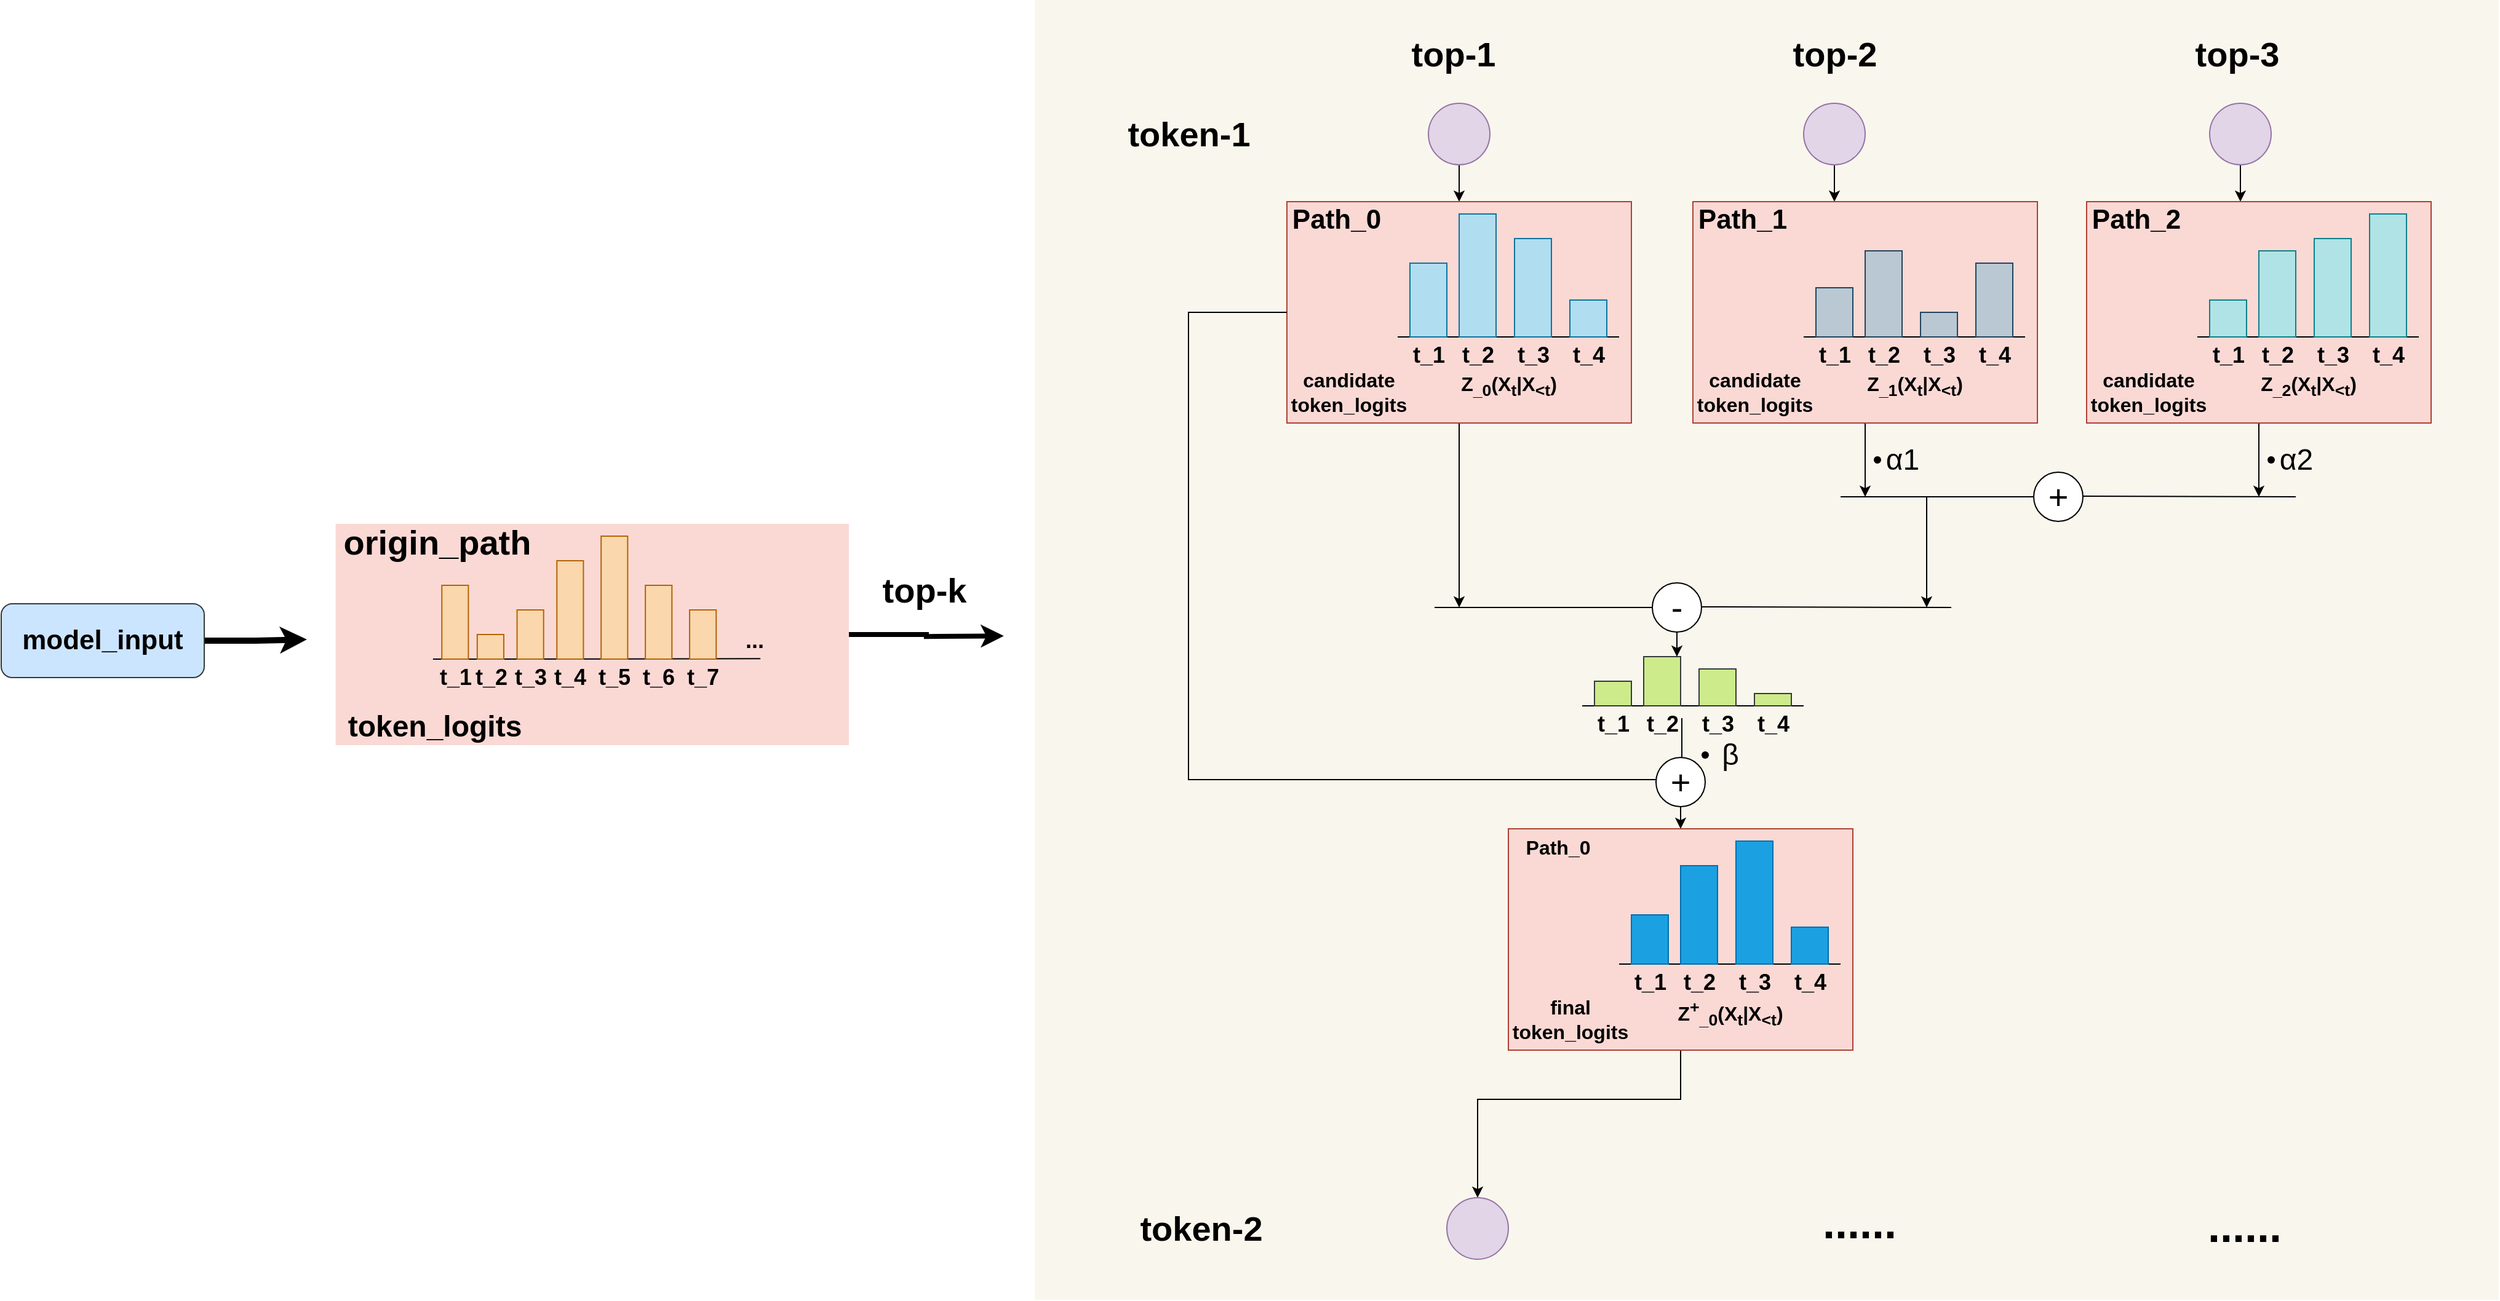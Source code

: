 <mxfile version="28.2.5">
  <diagram name="第 1 页" id="mX5azJ5RVqOryZT0z9P2">
    <mxGraphModel dx="3880" dy="1183" grid="0" gridSize="10" guides="1" tooltips="1" connect="1" arrows="1" fold="1" page="0" pageScale="1" pageWidth="827" pageHeight="1169" math="0" shadow="0">
      <root>
        <mxCell id="0" />
        <mxCell id="1" parent="0" />
        <mxCell id="chwz9O-2DyEXbueZdgeh-3" value="" style="rounded=0;whiteSpace=wrap;html=1;fillColor=#f9f7ed;strokeColor=none;" vertex="1" parent="1">
          <mxGeometry x="15" y="396" width="1190" height="1057" as="geometry" />
        </mxCell>
        <mxCell id="NKk_q9qwWGEqTN7oKwz2-157" value="" style="endArrow=classic;html=1;rounded=0;entryX=0.5;entryY=0;entryDx=0;entryDy=0;" parent="1" target="NKk_q9qwWGEqTN7oKwz2-158" edge="1">
          <mxGeometry width="50" height="50" relative="1" as="geometry">
            <mxPoint x="540" y="1240" as="sourcePoint" />
            <mxPoint x="380" y="1360" as="targetPoint" />
            <Array as="points">
              <mxPoint x="540" y="1290" />
              <mxPoint x="375" y="1290" />
              <mxPoint x="375" y="1330" />
            </Array>
          </mxGeometry>
        </mxCell>
        <mxCell id="NKk_q9qwWGEqTN7oKwz2-34" value="" style="edgeStyle=orthogonalEdgeStyle;rounded=0;orthogonalLoop=1;jettySize=auto;html=1;" parent="1" source="NKk_q9qwWGEqTN7oKwz2-2" target="NKk_q9qwWGEqTN7oKwz2-31" edge="1">
          <mxGeometry relative="1" as="geometry" />
        </mxCell>
        <mxCell id="NKk_q9qwWGEqTN7oKwz2-2" value="" style="ellipse;whiteSpace=wrap;html=1;fillColor=#e1d5e7;strokeColor=#9673a6;" parent="1" vertex="1">
          <mxGeometry x="335" y="480" width="50" height="50" as="geometry" />
        </mxCell>
        <mxCell id="NKk_q9qwWGEqTN7oKwz2-35" value="" style="edgeStyle=orthogonalEdgeStyle;rounded=0;orthogonalLoop=1;jettySize=auto;html=1;" parent="1" source="NKk_q9qwWGEqTN7oKwz2-16" edge="1">
          <mxGeometry relative="1" as="geometry">
            <mxPoint x="665" y="560" as="targetPoint" />
          </mxGeometry>
        </mxCell>
        <mxCell id="NKk_q9qwWGEqTN7oKwz2-16" value="" style="ellipse;whiteSpace=wrap;html=1;fillColor=#e1d5e7;strokeColor=#9673a6;" parent="1" vertex="1">
          <mxGeometry x="640" y="480" width="50" height="50" as="geometry" />
        </mxCell>
        <mxCell id="NKk_q9qwWGEqTN7oKwz2-36" value="" style="edgeStyle=orthogonalEdgeStyle;rounded=0;orthogonalLoop=1;jettySize=auto;html=1;" parent="1" source="NKk_q9qwWGEqTN7oKwz2-17" edge="1">
          <mxGeometry relative="1" as="geometry">
            <mxPoint x="995" y="560" as="targetPoint" />
          </mxGeometry>
        </mxCell>
        <mxCell id="NKk_q9qwWGEqTN7oKwz2-17" value="" style="ellipse;whiteSpace=wrap;html=1;fillColor=#e1d5e7;strokeColor=#9673a6;" parent="1" vertex="1">
          <mxGeometry x="970" y="480" width="50" height="50" as="geometry" />
        </mxCell>
        <mxCell id="NKk_q9qwWGEqTN7oKwz2-19" value="&lt;font&gt;top-k&lt;/font&gt;" style="text;html=1;align=center;verticalAlign=middle;resizable=0;points=[];autosize=1;strokeColor=none;fillColor=none;fontStyle=1;fontSize=28;" parent="1" vertex="1">
          <mxGeometry x="-120" y="851" width="90" height="50" as="geometry" />
        </mxCell>
        <mxCell id="NKk_q9qwWGEqTN7oKwz2-23" value="&lt;font&gt;top-1&lt;/font&gt;" style="text;html=1;align=center;verticalAlign=middle;resizable=0;points=[];autosize=1;strokeColor=none;fillColor=none;fontStyle=1;fontSize=28;" parent="1" vertex="1">
          <mxGeometry x="310" y="415" width="90" height="50" as="geometry" />
        </mxCell>
        <mxCell id="NKk_q9qwWGEqTN7oKwz2-24" value="&lt;font&gt;top-2&lt;/font&gt;" style="text;html=1;align=center;verticalAlign=middle;resizable=0;points=[];autosize=1;strokeColor=none;fillColor=none;fontStyle=1;fontSize=28;" parent="1" vertex="1">
          <mxGeometry x="620" y="415" width="90" height="50" as="geometry" />
        </mxCell>
        <mxCell id="NKk_q9qwWGEqTN7oKwz2-26" value="&lt;font&gt;top-3&lt;/font&gt;" style="text;html=1;align=center;verticalAlign=middle;resizable=0;points=[];autosize=1;strokeColor=none;fillColor=none;fontStyle=1;fontSize=28;" parent="1" vertex="1">
          <mxGeometry x="947" y="415" width="90" height="50" as="geometry" />
        </mxCell>
        <mxCell id="NKk_q9qwWGEqTN7oKwz2-29" value="&lt;font&gt;token-1&lt;/font&gt;" style="text;html=1;align=center;verticalAlign=middle;resizable=0;points=[];autosize=1;strokeColor=none;fillColor=none;fontStyle=1;fontSize=28;" parent="1" vertex="1">
          <mxGeometry x="80" y="480" width="120" height="50" as="geometry" />
        </mxCell>
        <mxCell id="NKk_q9qwWGEqTN7oKwz2-52" value="" style="group" parent="1" vertex="1" connectable="0">
          <mxGeometry x="210" y="560" width="290" height="180" as="geometry" />
        </mxCell>
        <mxCell id="NKk_q9qwWGEqTN7oKwz2-90" style="edgeStyle=orthogonalEdgeStyle;rounded=0;orthogonalLoop=1;jettySize=auto;html=1;exitX=0.5;exitY=1;exitDx=0;exitDy=0;" parent="NKk_q9qwWGEqTN7oKwz2-52" source="NKk_q9qwWGEqTN7oKwz2-31" edge="1">
          <mxGeometry relative="1" as="geometry">
            <mxPoint x="150" y="330" as="targetPoint" />
          </mxGeometry>
        </mxCell>
        <mxCell id="NKk_q9qwWGEqTN7oKwz2-31" value="" style="rounded=0;whiteSpace=wrap;html=1;fillColor=#fad9d5;strokeColor=#ae4132;" parent="NKk_q9qwWGEqTN7oKwz2-52" vertex="1">
          <mxGeometry x="10" width="280" height="180" as="geometry" />
        </mxCell>
        <mxCell id="NKk_q9qwWGEqTN7oKwz2-47" value="&lt;font style=&quot;font-size: 16px;&quot;&gt;&lt;b style=&quot;&quot;&gt;candidate&lt;/b&gt;&lt;/font&gt;&lt;div&gt;&lt;font style=&quot;font-size: 16px;&quot;&gt;&lt;b style=&quot;&quot;&gt;token_logits&lt;/b&gt;&lt;/font&gt;&lt;/div&gt;" style="text;html=1;align=center;verticalAlign=middle;resizable=0;points=[];autosize=1;strokeColor=none;fillColor=none;" parent="NKk_q9qwWGEqTN7oKwz2-52" vertex="1">
          <mxGeometry y="130" width="120" height="50" as="geometry" />
        </mxCell>
        <mxCell id="NKk_q9qwWGEqTN7oKwz2-48" value="&lt;font style=&quot;font-size: 16px;&quot;&gt;&lt;b&gt;Z&lt;sub style=&quot;&quot;&gt;_0&lt;/sub&gt;(X&lt;sub style=&quot;&quot;&gt;t&lt;/sub&gt;|X&lt;sub style=&quot;&quot;&gt;&amp;lt;t&lt;/sub&gt;)&lt;/b&gt;&lt;/font&gt;" style="text;html=1;align=center;verticalAlign=middle;resizable=0;points=[];autosize=1;strokeColor=none;fillColor=none;" parent="NKk_q9qwWGEqTN7oKwz2-52" vertex="1">
          <mxGeometry x="140" y="130" width="100" height="40" as="geometry" />
        </mxCell>
        <mxCell id="NKk_q9qwWGEqTN7oKwz2-51" value="" style="group" parent="NKk_q9qwWGEqTN7oKwz2-52" vertex="1" connectable="0">
          <mxGeometry x="100" y="10" width="180" height="135" as="geometry" />
        </mxCell>
        <mxCell id="NKk_q9qwWGEqTN7oKwz2-37" value="" style="endArrow=none;html=1;rounded=0;movable=1;resizable=1;rotatable=1;deletable=1;editable=1;locked=0;connectable=1;fontSize=18;fontStyle=1" parent="NKk_q9qwWGEqTN7oKwz2-51" edge="1">
          <mxGeometry width="50" height="50" relative="1" as="geometry">
            <mxPoint y="100.03" as="sourcePoint" />
            <mxPoint x="180" y="100" as="targetPoint" />
          </mxGeometry>
        </mxCell>
        <mxCell id="NKk_q9qwWGEqTN7oKwz2-39" value="" style="rounded=0;whiteSpace=wrap;html=1;fillColor=#b1ddf0;strokeColor=#10739e;movable=1;resizable=1;rotatable=1;deletable=1;editable=1;locked=0;connectable=1;" parent="NKk_q9qwWGEqTN7oKwz2-51" vertex="1">
          <mxGeometry x="10" y="40" width="30" height="60" as="geometry" />
        </mxCell>
        <mxCell id="NKk_q9qwWGEqTN7oKwz2-40" value="" style="rounded=0;whiteSpace=wrap;html=1;fillColor=#b1ddf0;strokeColor=#10739e;movable=1;resizable=1;rotatable=1;deletable=1;editable=1;locked=0;connectable=1;" parent="NKk_q9qwWGEqTN7oKwz2-51" vertex="1">
          <mxGeometry x="50" width="30" height="100" as="geometry" />
        </mxCell>
        <mxCell id="NKk_q9qwWGEqTN7oKwz2-41" value="" style="rounded=0;whiteSpace=wrap;html=1;fillColor=#b1ddf0;strokeColor=#10739e;movable=1;resizable=1;rotatable=1;deletable=1;editable=1;locked=0;connectable=1;" parent="NKk_q9qwWGEqTN7oKwz2-51" vertex="1">
          <mxGeometry x="95" y="20" width="30" height="80" as="geometry" />
        </mxCell>
        <mxCell id="NKk_q9qwWGEqTN7oKwz2-42" value="" style="rounded=0;whiteSpace=wrap;html=1;fillColor=#b1ddf0;strokeColor=#10739e;movable=1;resizable=1;rotatable=1;deletable=1;editable=1;locked=0;connectable=1;fontSize=18;fontStyle=1" parent="NKk_q9qwWGEqTN7oKwz2-51" vertex="1">
          <mxGeometry x="140" y="70" width="30" height="30" as="geometry" />
        </mxCell>
        <mxCell id="NKk_q9qwWGEqTN7oKwz2-43" value="t_1" style="text;html=1;align=center;verticalAlign=middle;resizable=1;points=[];autosize=1;strokeColor=none;fillColor=none;movable=1;rotatable=1;deletable=1;editable=1;locked=0;connectable=1;fontSize=18;fontStyle=1" parent="NKk_q9qwWGEqTN7oKwz2-51" vertex="1">
          <mxGeometry y="95" width="50" height="40" as="geometry" />
        </mxCell>
        <mxCell id="NKk_q9qwWGEqTN7oKwz2-44" value="t_2" style="text;html=1;align=center;verticalAlign=middle;resizable=1;points=[];autosize=1;strokeColor=none;fillColor=none;movable=1;rotatable=1;deletable=1;editable=1;locked=0;connectable=1;fontSize=18;fontStyle=1" parent="NKk_q9qwWGEqTN7oKwz2-51" vertex="1">
          <mxGeometry x="40" y="95" width="50" height="40" as="geometry" />
        </mxCell>
        <mxCell id="NKk_q9qwWGEqTN7oKwz2-45" value="t_3" style="text;html=1;align=center;verticalAlign=middle;resizable=1;points=[];autosize=1;strokeColor=none;fillColor=none;movable=1;rotatable=1;deletable=1;editable=1;locked=0;connectable=1;fontSize=18;fontStyle=1" parent="NKk_q9qwWGEqTN7oKwz2-51" vertex="1">
          <mxGeometry x="85" y="95" width="50" height="40" as="geometry" />
        </mxCell>
        <mxCell id="NKk_q9qwWGEqTN7oKwz2-46" value="t_4" style="text;html=1;align=center;verticalAlign=middle;resizable=1;points=[];autosize=1;strokeColor=none;fillColor=none;movable=1;rotatable=1;deletable=1;editable=1;locked=0;connectable=1;fontSize=18;fontStyle=1" parent="NKk_q9qwWGEqTN7oKwz2-51" vertex="1">
          <mxGeometry x="130" y="95" width="50" height="40" as="geometry" />
        </mxCell>
        <mxCell id="NKk_q9qwWGEqTN7oKwz2-81" value="&lt;b&gt;&lt;font&gt;Path_0&lt;/font&gt;&lt;/b&gt;" style="text;html=1;align=center;verticalAlign=middle;resizable=0;points=[];autosize=1;strokeColor=none;fillColor=none;fontSize=22;" parent="NKk_q9qwWGEqTN7oKwz2-52" vertex="1">
          <mxGeometry y="-5" width="100" height="40" as="geometry" />
        </mxCell>
        <mxCell id="NKk_q9qwWGEqTN7oKwz2-53" value="" style="group" parent="1" vertex="1" connectable="0">
          <mxGeometry x="540" y="560" width="290" height="180" as="geometry" />
        </mxCell>
        <mxCell id="NKk_q9qwWGEqTN7oKwz2-88" style="edgeStyle=orthogonalEdgeStyle;rounded=0;orthogonalLoop=1;jettySize=auto;html=1;exitX=0.5;exitY=1;exitDx=0;exitDy=0;" parent="NKk_q9qwWGEqTN7oKwz2-53" source="NKk_q9qwWGEqTN7oKwz2-54" edge="1">
          <mxGeometry relative="1" as="geometry">
            <mxPoint x="150" y="240" as="targetPoint" />
          </mxGeometry>
        </mxCell>
        <mxCell id="NKk_q9qwWGEqTN7oKwz2-54" value="" style="rounded=0;whiteSpace=wrap;html=1;fillColor=#fad9d5;strokeColor=#ae4132;" parent="NKk_q9qwWGEqTN7oKwz2-53" vertex="1">
          <mxGeometry x="10" width="280" height="180" as="geometry" />
        </mxCell>
        <mxCell id="NKk_q9qwWGEqTN7oKwz2-55" value="&lt;font style=&quot;font-size: 16px;&quot;&gt;&lt;b style=&quot;&quot;&gt;candidate&lt;/b&gt;&lt;/font&gt;&lt;div&gt;&lt;font style=&quot;font-size: 16px;&quot;&gt;&lt;b style=&quot;&quot;&gt;token_logits&lt;/b&gt;&lt;/font&gt;&lt;/div&gt;" style="text;html=1;align=center;verticalAlign=middle;resizable=0;points=[];autosize=1;strokeColor=none;fillColor=none;" parent="NKk_q9qwWGEqTN7oKwz2-53" vertex="1">
          <mxGeometry y="130" width="120" height="50" as="geometry" />
        </mxCell>
        <mxCell id="NKk_q9qwWGEqTN7oKwz2-56" value="&lt;font style=&quot;font-size: 16px;&quot;&gt;&lt;b&gt;Z&lt;sub style=&quot;&quot;&gt;_1&lt;/sub&gt;(X&lt;sub style=&quot;&quot;&gt;t&lt;/sub&gt;|X&lt;sub style=&quot;&quot;&gt;&amp;lt;t&lt;/sub&gt;)&lt;/b&gt;&lt;/font&gt;" style="text;html=1;align=center;verticalAlign=middle;resizable=0;points=[];autosize=1;strokeColor=none;fillColor=none;" parent="NKk_q9qwWGEqTN7oKwz2-53" vertex="1">
          <mxGeometry x="140" y="130" width="100" height="40" as="geometry" />
        </mxCell>
        <mxCell id="NKk_q9qwWGEqTN7oKwz2-57" value="" style="group" parent="NKk_q9qwWGEqTN7oKwz2-53" vertex="1" connectable="0">
          <mxGeometry x="100" y="10" width="180" height="135" as="geometry" />
        </mxCell>
        <mxCell id="NKk_q9qwWGEqTN7oKwz2-58" value="" style="endArrow=none;html=1;rounded=0;movable=1;resizable=1;rotatable=1;deletable=1;editable=1;locked=0;connectable=1;fontSize=18;fontStyle=1" parent="NKk_q9qwWGEqTN7oKwz2-57" edge="1">
          <mxGeometry width="50" height="50" relative="1" as="geometry">
            <mxPoint y="100.03" as="sourcePoint" />
            <mxPoint x="180" y="100" as="targetPoint" />
          </mxGeometry>
        </mxCell>
        <mxCell id="NKk_q9qwWGEqTN7oKwz2-59" value="" style="rounded=0;whiteSpace=wrap;html=1;fillColor=#bac8d3;strokeColor=#23445d;movable=1;resizable=1;rotatable=1;deletable=1;editable=1;locked=0;connectable=1;fontSize=18;fontStyle=1" parent="NKk_q9qwWGEqTN7oKwz2-57" vertex="1">
          <mxGeometry x="10" y="60" width="30" height="40" as="geometry" />
        </mxCell>
        <mxCell id="NKk_q9qwWGEqTN7oKwz2-60" value="" style="rounded=0;whiteSpace=wrap;html=1;fillColor=#bac8d3;strokeColor=#23445d;movable=1;resizable=1;rotatable=1;deletable=1;editable=1;locked=0;connectable=1;" parent="NKk_q9qwWGEqTN7oKwz2-57" vertex="1">
          <mxGeometry x="50" y="30" width="30" height="70" as="geometry" />
        </mxCell>
        <mxCell id="NKk_q9qwWGEqTN7oKwz2-61" value="" style="rounded=0;whiteSpace=wrap;html=1;fillColor=#bac8d3;strokeColor=#23445d;movable=1;resizable=1;rotatable=1;deletable=1;editable=1;locked=0;connectable=1;fontSize=18;fontStyle=1" parent="NKk_q9qwWGEqTN7oKwz2-57" vertex="1">
          <mxGeometry x="95" y="80" width="30" height="20" as="geometry" />
        </mxCell>
        <mxCell id="NKk_q9qwWGEqTN7oKwz2-62" value="" style="rounded=0;whiteSpace=wrap;html=1;fillColor=#bac8d3;strokeColor=#23445d;movable=1;resizable=1;rotatable=1;deletable=1;editable=1;locked=0;connectable=1;" parent="NKk_q9qwWGEqTN7oKwz2-57" vertex="1">
          <mxGeometry x="140" y="40" width="30" height="60" as="geometry" />
        </mxCell>
        <mxCell id="NKk_q9qwWGEqTN7oKwz2-63" value="t_1" style="text;html=1;align=center;verticalAlign=middle;resizable=1;points=[];autosize=1;strokeColor=none;fillColor=none;movable=1;rotatable=1;deletable=1;editable=1;locked=0;connectable=1;fontSize=18;fontStyle=1" parent="NKk_q9qwWGEqTN7oKwz2-57" vertex="1">
          <mxGeometry y="95" width="50" height="40" as="geometry" />
        </mxCell>
        <mxCell id="NKk_q9qwWGEqTN7oKwz2-64" value="t_2" style="text;html=1;align=center;verticalAlign=middle;resizable=1;points=[];autosize=1;strokeColor=none;fillColor=none;movable=1;rotatable=1;deletable=1;editable=1;locked=0;connectable=1;fontSize=18;fontStyle=1" parent="NKk_q9qwWGEqTN7oKwz2-57" vertex="1">
          <mxGeometry x="40" y="95" width="50" height="40" as="geometry" />
        </mxCell>
        <mxCell id="NKk_q9qwWGEqTN7oKwz2-65" value="t_3" style="text;html=1;align=center;verticalAlign=middle;resizable=1;points=[];autosize=1;strokeColor=none;fillColor=none;movable=1;rotatable=1;deletable=1;editable=1;locked=0;connectable=1;fontSize=18;fontStyle=1" parent="NKk_q9qwWGEqTN7oKwz2-57" vertex="1">
          <mxGeometry x="85" y="95" width="50" height="40" as="geometry" />
        </mxCell>
        <mxCell id="NKk_q9qwWGEqTN7oKwz2-66" value="t_4" style="text;html=1;align=center;verticalAlign=middle;resizable=1;points=[];autosize=1;strokeColor=none;fillColor=none;movable=1;rotatable=1;deletable=1;editable=1;locked=0;connectable=1;fontSize=18;fontStyle=1" parent="NKk_q9qwWGEqTN7oKwz2-57" vertex="1">
          <mxGeometry x="130" y="95" width="50" height="40" as="geometry" />
        </mxCell>
        <mxCell id="NKk_q9qwWGEqTN7oKwz2-82" value="&lt;span&gt;&lt;b&gt;Path_1&lt;/b&gt;&lt;/span&gt;" style="text;html=1;align=center;verticalAlign=middle;resizable=0;points=[];autosize=1;strokeColor=none;fillColor=none;fontSize=22;" parent="NKk_q9qwWGEqTN7oKwz2-53" vertex="1">
          <mxGeometry y="-5" width="100" height="40" as="geometry" />
        </mxCell>
        <mxCell id="NKk_q9qwWGEqTN7oKwz2-67" value="" style="group" parent="1" vertex="1" connectable="0">
          <mxGeometry x="860" y="560" width="290" height="180" as="geometry" />
        </mxCell>
        <mxCell id="NKk_q9qwWGEqTN7oKwz2-89" style="edgeStyle=orthogonalEdgeStyle;rounded=0;orthogonalLoop=1;jettySize=auto;html=1;exitX=0.5;exitY=1;exitDx=0;exitDy=0;" parent="NKk_q9qwWGEqTN7oKwz2-67" source="NKk_q9qwWGEqTN7oKwz2-68" edge="1">
          <mxGeometry relative="1" as="geometry">
            <mxPoint x="150" y="240" as="targetPoint" />
          </mxGeometry>
        </mxCell>
        <mxCell id="NKk_q9qwWGEqTN7oKwz2-68" value="" style="rounded=0;whiteSpace=wrap;html=1;fillColor=#fad9d5;strokeColor=#ae4132;" parent="NKk_q9qwWGEqTN7oKwz2-67" vertex="1">
          <mxGeometry x="10" width="280" height="180" as="geometry" />
        </mxCell>
        <mxCell id="NKk_q9qwWGEqTN7oKwz2-69" value="&lt;font style=&quot;font-size: 16px;&quot;&gt;&lt;b style=&quot;&quot;&gt;candidate&lt;/b&gt;&lt;/font&gt;&lt;div&gt;&lt;font style=&quot;font-size: 16px;&quot;&gt;&lt;b style=&quot;&quot;&gt;token_logits&lt;/b&gt;&lt;/font&gt;&lt;/div&gt;" style="text;html=1;align=center;verticalAlign=middle;resizable=0;points=[];autosize=1;strokeColor=none;fillColor=none;" parent="NKk_q9qwWGEqTN7oKwz2-67" vertex="1">
          <mxGeometry y="130" width="120" height="50" as="geometry" />
        </mxCell>
        <mxCell id="NKk_q9qwWGEqTN7oKwz2-70" value="&lt;font style=&quot;font-size: 16px;&quot;&gt;&lt;b&gt;Z&lt;sub style=&quot;&quot;&gt;_2&lt;/sub&gt;(X&lt;sub style=&quot;&quot;&gt;t&lt;/sub&gt;|X&lt;sub style=&quot;&quot;&gt;&amp;lt;t&lt;/sub&gt;)&lt;/b&gt;&lt;/font&gt;" style="text;html=1;align=center;verticalAlign=middle;resizable=0;points=[];autosize=1;strokeColor=none;fillColor=none;" parent="NKk_q9qwWGEqTN7oKwz2-67" vertex="1">
          <mxGeometry x="140" y="130" width="100" height="40" as="geometry" />
        </mxCell>
        <mxCell id="NKk_q9qwWGEqTN7oKwz2-71" value="" style="group" parent="NKk_q9qwWGEqTN7oKwz2-67" vertex="1" connectable="0">
          <mxGeometry x="100" y="10" width="180" height="135" as="geometry" />
        </mxCell>
        <mxCell id="NKk_q9qwWGEqTN7oKwz2-72" value="" style="endArrow=none;html=1;rounded=0;movable=1;resizable=1;rotatable=1;deletable=1;editable=1;locked=0;connectable=1;fontSize=18;fontStyle=1" parent="NKk_q9qwWGEqTN7oKwz2-71" edge="1">
          <mxGeometry width="50" height="50" relative="1" as="geometry">
            <mxPoint y="100.03" as="sourcePoint" />
            <mxPoint x="180" y="100" as="targetPoint" />
          </mxGeometry>
        </mxCell>
        <mxCell id="NKk_q9qwWGEqTN7oKwz2-73" value="" style="rounded=0;whiteSpace=wrap;html=1;fillColor=#b0e3e6;strokeColor=#0e8088;movable=1;resizable=1;rotatable=1;deletable=1;editable=1;locked=0;connectable=1;fontSize=18;fontStyle=1" parent="NKk_q9qwWGEqTN7oKwz2-71" vertex="1">
          <mxGeometry x="10" y="70" width="30" height="30" as="geometry" />
        </mxCell>
        <mxCell id="NKk_q9qwWGEqTN7oKwz2-74" value="" style="rounded=0;whiteSpace=wrap;html=1;fillColor=#b0e3e6;strokeColor=#0e8088;movable=1;resizable=1;rotatable=1;deletable=1;editable=1;locked=0;connectable=1;" parent="NKk_q9qwWGEqTN7oKwz2-71" vertex="1">
          <mxGeometry x="50" y="30" width="30" height="70" as="geometry" />
        </mxCell>
        <mxCell id="NKk_q9qwWGEqTN7oKwz2-75" value="" style="rounded=0;whiteSpace=wrap;html=1;fillColor=#b0e3e6;strokeColor=#0e8088;movable=1;resizable=1;rotatable=1;deletable=1;editable=1;locked=0;connectable=1;" parent="NKk_q9qwWGEqTN7oKwz2-71" vertex="1">
          <mxGeometry x="95" y="20" width="30" height="80" as="geometry" />
        </mxCell>
        <mxCell id="NKk_q9qwWGEqTN7oKwz2-76" value="" style="rounded=0;whiteSpace=wrap;html=1;fillColor=#b0e3e6;strokeColor=#0e8088;movable=1;resizable=1;rotatable=1;deletable=1;editable=1;locked=0;connectable=1;" parent="NKk_q9qwWGEqTN7oKwz2-71" vertex="1">
          <mxGeometry x="140" width="30" height="100" as="geometry" />
        </mxCell>
        <mxCell id="NKk_q9qwWGEqTN7oKwz2-77" value="t_1" style="text;html=1;align=center;verticalAlign=middle;resizable=1;points=[];autosize=1;strokeColor=none;fillColor=none;movable=1;rotatable=1;deletable=1;editable=1;locked=0;connectable=1;fontSize=18;fontStyle=1" parent="NKk_q9qwWGEqTN7oKwz2-71" vertex="1">
          <mxGeometry y="95" width="50" height="40" as="geometry" />
        </mxCell>
        <mxCell id="NKk_q9qwWGEqTN7oKwz2-78" value="t_2" style="text;html=1;align=center;verticalAlign=middle;resizable=1;points=[];autosize=1;strokeColor=none;fillColor=none;movable=1;rotatable=1;deletable=1;editable=1;locked=0;connectable=1;fontSize=18;fontStyle=1" parent="NKk_q9qwWGEqTN7oKwz2-71" vertex="1">
          <mxGeometry x="40" y="95" width="50" height="40" as="geometry" />
        </mxCell>
        <mxCell id="NKk_q9qwWGEqTN7oKwz2-79" value="t_3" style="text;html=1;align=center;verticalAlign=middle;resizable=1;points=[];autosize=1;strokeColor=none;fillColor=none;movable=1;rotatable=1;deletable=1;editable=1;locked=0;connectable=1;fontSize=18;fontStyle=1" parent="NKk_q9qwWGEqTN7oKwz2-71" vertex="1">
          <mxGeometry x="85" y="95" width="50" height="40" as="geometry" />
        </mxCell>
        <mxCell id="NKk_q9qwWGEqTN7oKwz2-80" value="t_4" style="text;html=1;align=center;verticalAlign=middle;resizable=1;points=[];autosize=1;strokeColor=none;fillColor=none;movable=1;rotatable=1;deletable=1;editable=1;locked=0;connectable=1;fontSize=18;fontStyle=1" parent="NKk_q9qwWGEqTN7oKwz2-71" vertex="1">
          <mxGeometry x="130" y="95" width="50" height="40" as="geometry" />
        </mxCell>
        <mxCell id="NKk_q9qwWGEqTN7oKwz2-83" value="&lt;span&gt;&lt;b&gt;Path_2&lt;/b&gt;&lt;/span&gt;" style="text;html=1;align=center;verticalAlign=middle;resizable=0;points=[];autosize=1;strokeColor=none;fillColor=none;fontSize=22;" parent="NKk_q9qwWGEqTN7oKwz2-67" vertex="1">
          <mxGeometry y="-5" width="100" height="40" as="geometry" />
        </mxCell>
        <mxCell id="NKk_q9qwWGEqTN7oKwz2-93" value="" style="group" parent="1" vertex="1" connectable="0">
          <mxGeometry x="690" y="750" width="55" height="40" as="geometry" />
        </mxCell>
        <mxCell id="NKk_q9qwWGEqTN7oKwz2-91" value="" style="shape=waypoint;sketch=0;fillStyle=solid;size=6;pointerEvents=1;points=[];fillColor=none;resizable=0;rotatable=0;perimeter=centerPerimeter;snapToPoint=1;" parent="NKk_q9qwWGEqTN7oKwz2-93" vertex="1">
          <mxGeometry y="10" width="20" height="20" as="geometry" />
        </mxCell>
        <mxCell id="NKk_q9qwWGEqTN7oKwz2-92" value="&lt;span style=&quot;font-size: 24px;&quot;&gt;α1&lt;/span&gt;" style="text;html=1;align=center;verticalAlign=middle;resizable=0;points=[];autosize=1;strokeColor=none;fillColor=none;" parent="NKk_q9qwWGEqTN7oKwz2-93" vertex="1">
          <mxGeometry x="5" width="50" height="40" as="geometry" />
        </mxCell>
        <mxCell id="NKk_q9qwWGEqTN7oKwz2-94" value="" style="group" parent="1" vertex="1" connectable="0">
          <mxGeometry x="1010" y="750" width="55" height="40" as="geometry" />
        </mxCell>
        <mxCell id="NKk_q9qwWGEqTN7oKwz2-95" value="" style="shape=waypoint;sketch=0;fillStyle=solid;size=6;pointerEvents=1;points=[];fillColor=none;resizable=0;rotatable=0;perimeter=centerPerimeter;snapToPoint=1;" parent="NKk_q9qwWGEqTN7oKwz2-94" vertex="1">
          <mxGeometry y="10" width="20" height="20" as="geometry" />
        </mxCell>
        <mxCell id="NKk_q9qwWGEqTN7oKwz2-96" value="&lt;span style=&quot;font-size: 24px;&quot;&gt;α2&lt;/span&gt;" style="text;html=1;align=center;verticalAlign=middle;resizable=0;points=[];autosize=1;strokeColor=none;fillColor=none;" parent="NKk_q9qwWGEqTN7oKwz2-94" vertex="1">
          <mxGeometry x="5" width="50" height="40" as="geometry" />
        </mxCell>
        <mxCell id="NKk_q9qwWGEqTN7oKwz2-100" value="" style="group" parent="1" vertex="1" connectable="0">
          <mxGeometry x="670" y="780" width="370" height="40" as="geometry" />
        </mxCell>
        <mxCell id="NKk_q9qwWGEqTN7oKwz2-84" value="" style="endArrow=none;html=1;rounded=0;" parent="NKk_q9qwWGEqTN7oKwz2-100" target="NKk_q9qwWGEqTN7oKwz2-85" edge="1">
          <mxGeometry width="50" height="50" relative="1" as="geometry">
            <mxPoint y="20" as="sourcePoint" />
            <mxPoint x="150" y="20" as="targetPoint" />
          </mxGeometry>
        </mxCell>
        <mxCell id="NKk_q9qwWGEqTN7oKwz2-85" value="&lt;font style=&quot;font-size: 28px;&quot;&gt;+&lt;/font&gt;" style="ellipse;whiteSpace=wrap;html=1;" parent="NKk_q9qwWGEqTN7oKwz2-100" vertex="1">
          <mxGeometry x="157" width="40" height="40" as="geometry" />
        </mxCell>
        <mxCell id="NKk_q9qwWGEqTN7oKwz2-86" value="" style="endArrow=none;html=1;rounded=0;" parent="NKk_q9qwWGEqTN7oKwz2-100" edge="1">
          <mxGeometry width="50" height="50" relative="1" as="geometry">
            <mxPoint x="197" y="19.5" as="sourcePoint" />
            <mxPoint x="370" y="20" as="targetPoint" />
          </mxGeometry>
        </mxCell>
        <mxCell id="NKk_q9qwWGEqTN7oKwz2-101" value="" style="group" parent="1" vertex="1" connectable="0">
          <mxGeometry x="360" y="870" width="370" height="40" as="geometry" />
        </mxCell>
        <mxCell id="NKk_q9qwWGEqTN7oKwz2-102" value="" style="endArrow=none;html=1;rounded=0;" parent="NKk_q9qwWGEqTN7oKwz2-101" target="NKk_q9qwWGEqTN7oKwz2-103" edge="1">
          <mxGeometry width="50" height="50" relative="1" as="geometry">
            <mxPoint x="-20" y="20" as="sourcePoint" />
            <mxPoint x="150" y="20" as="targetPoint" />
          </mxGeometry>
        </mxCell>
        <mxCell id="NKk_q9qwWGEqTN7oKwz2-103" value="&lt;font style=&quot;font-size: 28px;&quot;&gt;-&lt;/font&gt;" style="ellipse;whiteSpace=wrap;html=1;" parent="NKk_q9qwWGEqTN7oKwz2-101" vertex="1">
          <mxGeometry x="157" width="40" height="40" as="geometry" />
        </mxCell>
        <mxCell id="NKk_q9qwWGEqTN7oKwz2-104" value="" style="endArrow=none;html=1;rounded=0;" parent="NKk_q9qwWGEqTN7oKwz2-101" edge="1">
          <mxGeometry width="50" height="50" relative="1" as="geometry">
            <mxPoint x="197" y="19.5" as="sourcePoint" />
            <mxPoint x="400" y="20" as="targetPoint" />
          </mxGeometry>
        </mxCell>
        <mxCell id="NKk_q9qwWGEqTN7oKwz2-105" value="" style="endArrow=classic;html=1;rounded=0;" parent="1" edge="1">
          <mxGeometry width="50" height="50" relative="1" as="geometry">
            <mxPoint x="740" y="800" as="sourcePoint" />
            <mxPoint x="740" y="890" as="targetPoint" />
          </mxGeometry>
        </mxCell>
        <mxCell id="NKk_q9qwWGEqTN7oKwz2-106" value="" style="group" parent="1" vertex="1" connectable="0">
          <mxGeometry x="445" y="930" width="195" height="130" as="geometry" />
        </mxCell>
        <mxCell id="NKk_q9qwWGEqTN7oKwz2-107" value="" style="endArrow=none;html=1;rounded=0;movable=1;resizable=1;rotatable=1;deletable=1;editable=1;locked=0;connectable=1;fontSize=18;fontStyle=1" parent="NKk_q9qwWGEqTN7oKwz2-106" edge="1">
          <mxGeometry width="50" height="50" relative="1" as="geometry">
            <mxPoint x="15" y="40.03" as="sourcePoint" />
            <mxPoint x="195" y="40" as="targetPoint" />
          </mxGeometry>
        </mxCell>
        <mxCell id="NKk_q9qwWGEqTN7oKwz2-108" value="" style="rounded=0;whiteSpace=wrap;html=1;fillColor=#cdeb8b;strokeColor=#36393d;movable=1;resizable=1;rotatable=1;deletable=1;editable=1;locked=0;connectable=1;fontSize=18;fontStyle=1" parent="NKk_q9qwWGEqTN7oKwz2-106" vertex="1">
          <mxGeometry x="25" y="20" width="30" height="20" as="geometry" />
        </mxCell>
        <mxCell id="NKk_q9qwWGEqTN7oKwz2-109" value="" style="rounded=0;whiteSpace=wrap;html=1;fillColor=#cdeb8b;strokeColor=#36393d;movable=1;resizable=1;rotatable=1;deletable=1;editable=1;locked=0;connectable=1;fontSize=18;fontStyle=1" parent="NKk_q9qwWGEqTN7oKwz2-106" vertex="1">
          <mxGeometry x="65" width="30" height="40" as="geometry" />
        </mxCell>
        <mxCell id="NKk_q9qwWGEqTN7oKwz2-110" value="" style="rounded=0;whiteSpace=wrap;html=1;fillColor=#cdeb8b;strokeColor=#36393d;movable=1;resizable=1;rotatable=1;deletable=1;editable=1;locked=0;connectable=1;fontSize=18;fontStyle=1" parent="NKk_q9qwWGEqTN7oKwz2-106" vertex="1">
          <mxGeometry x="110" y="10" width="30" height="30" as="geometry" />
        </mxCell>
        <mxCell id="NKk_q9qwWGEqTN7oKwz2-111" value="" style="rounded=0;whiteSpace=wrap;html=1;fillColor=#cdeb8b;strokeColor=#36393d;movable=1;resizable=1;rotatable=1;deletable=1;editable=1;locked=0;connectable=1;fontSize=18;fontStyle=1" parent="NKk_q9qwWGEqTN7oKwz2-106" vertex="1">
          <mxGeometry x="155" y="30" width="30" height="10" as="geometry" />
        </mxCell>
        <mxCell id="NKk_q9qwWGEqTN7oKwz2-112" value="t_1" style="text;html=1;align=center;verticalAlign=middle;resizable=1;points=[];autosize=1;strokeColor=none;fillColor=none;movable=1;rotatable=1;deletable=1;editable=1;locked=0;connectable=1;fontSize=18;fontStyle=1" parent="NKk_q9qwWGEqTN7oKwz2-106" vertex="1">
          <mxGeometry x="15" y="35" width="50" height="40" as="geometry" />
        </mxCell>
        <mxCell id="NKk_q9qwWGEqTN7oKwz2-113" value="t_2" style="text;html=1;align=center;verticalAlign=middle;resizable=1;points=[];autosize=1;strokeColor=none;fillColor=none;movable=1;rotatable=1;deletable=1;editable=1;locked=0;connectable=1;fontSize=18;fontStyle=1" parent="NKk_q9qwWGEqTN7oKwz2-106" vertex="1">
          <mxGeometry x="55" y="35" width="50" height="40" as="geometry" />
        </mxCell>
        <mxCell id="NKk_q9qwWGEqTN7oKwz2-114" value="t_3" style="text;html=1;align=center;verticalAlign=middle;resizable=1;points=[];autosize=1;strokeColor=none;fillColor=none;movable=1;rotatable=1;deletable=1;editable=1;locked=0;connectable=1;fontSize=18;fontStyle=1" parent="NKk_q9qwWGEqTN7oKwz2-106" vertex="1">
          <mxGeometry x="100" y="35" width="50" height="40" as="geometry" />
        </mxCell>
        <mxCell id="NKk_q9qwWGEqTN7oKwz2-115" value="t_4" style="text;html=1;align=center;verticalAlign=middle;resizable=1;points=[];autosize=1;strokeColor=none;fillColor=none;movable=1;rotatable=1;deletable=1;editable=1;locked=0;connectable=1;fontSize=18;fontStyle=1" parent="NKk_q9qwWGEqTN7oKwz2-106" vertex="1">
          <mxGeometry x="145" y="35" width="50" height="40" as="geometry" />
        </mxCell>
        <mxCell id="NKk_q9qwWGEqTN7oKwz2-137" value="" style="group" parent="NKk_q9qwWGEqTN7oKwz2-106" vertex="1" connectable="0">
          <mxGeometry x="105" y="60" width="55" height="40" as="geometry" />
        </mxCell>
        <mxCell id="NKk_q9qwWGEqTN7oKwz2-138" value="" style="shape=waypoint;sketch=0;fillStyle=solid;size=6;pointerEvents=1;points=[];fillColor=none;resizable=0;rotatable=0;perimeter=centerPerimeter;snapToPoint=1;" parent="NKk_q9qwWGEqTN7oKwz2-137" vertex="1">
          <mxGeometry y="10" width="20" height="20" as="geometry" />
        </mxCell>
        <mxCell id="NKk_q9qwWGEqTN7oKwz2-139" value="&lt;span style=&quot;font-size: 24px;&quot;&gt;β&lt;/span&gt;" style="text;html=1;align=center;verticalAlign=middle;resizable=0;points=[];autosize=1;strokeColor=none;fillColor=none;" parent="NKk_q9qwWGEqTN7oKwz2-137" vertex="1">
          <mxGeometry x="10" width="40" height="40" as="geometry" />
        </mxCell>
        <mxCell id="NKk_q9qwWGEqTN7oKwz2-141" style="edgeStyle=orthogonalEdgeStyle;rounded=0;orthogonalLoop=1;jettySize=auto;html=1;exitX=0.5;exitY=1;exitDx=0;exitDy=0;" parent="NKk_q9qwWGEqTN7oKwz2-106" source="NKk_q9qwWGEqTN7oKwz2-140" edge="1">
          <mxGeometry relative="1" as="geometry">
            <mxPoint x="95" y="140" as="targetPoint" />
          </mxGeometry>
        </mxCell>
        <mxCell id="NKk_q9qwWGEqTN7oKwz2-140" value="&lt;font style=&quot;font-size: 28px;&quot;&gt;+&lt;/font&gt;" style="ellipse;whiteSpace=wrap;html=1;" parent="NKk_q9qwWGEqTN7oKwz2-106" vertex="1">
          <mxGeometry x="75" y="82" width="40" height="40" as="geometry" />
        </mxCell>
        <mxCell id="NKk_q9qwWGEqTN7oKwz2-118" value="" style="endArrow=none;html=1;rounded=0;entryX=0.9;entryY=0.6;entryDx=0;entryDy=0;entryPerimeter=0;" parent="NKk_q9qwWGEqTN7oKwz2-106" edge="1">
          <mxGeometry width="50" height="50" relative="1" as="geometry">
            <mxPoint x="96" y="82" as="sourcePoint" />
            <mxPoint x="96" y="50" as="targetPoint" />
          </mxGeometry>
        </mxCell>
        <mxCell id="NKk_q9qwWGEqTN7oKwz2-117" value="" style="endArrow=classic;html=1;rounded=0;exitX=0.5;exitY=1;exitDx=0;exitDy=0;" parent="1" source="NKk_q9qwWGEqTN7oKwz2-103" edge="1">
          <mxGeometry width="50" height="50" relative="1" as="geometry">
            <mxPoint x="530" y="940" as="sourcePoint" />
            <mxPoint x="537" y="930" as="targetPoint" />
          </mxGeometry>
        </mxCell>
        <mxCell id="NKk_q9qwWGEqTN7oKwz2-119" value="" style="group" parent="1" vertex="1" connectable="0">
          <mxGeometry x="390" y="1070" width="290" height="180" as="geometry" />
        </mxCell>
        <mxCell id="NKk_q9qwWGEqTN7oKwz2-121" value="" style="rounded=0;whiteSpace=wrap;html=1;fillColor=#fad9d5;strokeColor=#ae4132;" parent="NKk_q9qwWGEqTN7oKwz2-119" vertex="1">
          <mxGeometry x="10" width="280" height="180" as="geometry" />
        </mxCell>
        <mxCell id="NKk_q9qwWGEqTN7oKwz2-122" value="&lt;font style=&quot;font-size: 16px;&quot;&gt;&lt;b style=&quot;&quot;&gt;final&lt;/b&gt;&lt;/font&gt;&lt;div&gt;&lt;font style=&quot;font-size: 16px;&quot;&gt;&lt;b style=&quot;&quot;&gt;token_logits&lt;/b&gt;&lt;/font&gt;&lt;/div&gt;" style="text;html=1;align=center;verticalAlign=middle;resizable=0;points=[];autosize=1;strokeColor=none;fillColor=none;" parent="NKk_q9qwWGEqTN7oKwz2-119" vertex="1">
          <mxGeometry y="130" width="120" height="50" as="geometry" />
        </mxCell>
        <mxCell id="NKk_q9qwWGEqTN7oKwz2-123" value="&lt;font style=&quot;font-size: 16px;&quot;&gt;&lt;b&gt;Z&lt;sup&gt;+&lt;/sup&gt;&lt;sub style=&quot;&quot;&gt;_0&lt;/sub&gt;(X&lt;sub style=&quot;&quot;&gt;t&lt;/sub&gt;|X&lt;sub style=&quot;&quot;&gt;&amp;lt;t&lt;/sub&gt;)&lt;/b&gt;&lt;/font&gt;" style="text;html=1;align=center;verticalAlign=middle;resizable=0;points=[];autosize=1;strokeColor=none;fillColor=none;" parent="NKk_q9qwWGEqTN7oKwz2-119" vertex="1">
          <mxGeometry x="135" y="130" width="110" height="40" as="geometry" />
        </mxCell>
        <mxCell id="NKk_q9qwWGEqTN7oKwz2-124" value="" style="group" parent="NKk_q9qwWGEqTN7oKwz2-119" vertex="1" connectable="0">
          <mxGeometry x="100" y="10" width="180" height="135" as="geometry" />
        </mxCell>
        <mxCell id="NKk_q9qwWGEqTN7oKwz2-125" value="" style="endArrow=none;html=1;rounded=0;movable=1;resizable=1;rotatable=1;deletable=1;editable=1;locked=0;connectable=1;fontSize=18;fontStyle=1" parent="NKk_q9qwWGEqTN7oKwz2-124" edge="1">
          <mxGeometry width="50" height="50" relative="1" as="geometry">
            <mxPoint y="100.03" as="sourcePoint" />
            <mxPoint x="180" y="100" as="targetPoint" />
          </mxGeometry>
        </mxCell>
        <mxCell id="NKk_q9qwWGEqTN7oKwz2-126" value="" style="rounded=0;whiteSpace=wrap;html=1;fillColor=#1ba1e2;strokeColor=#006EAF;movable=1;resizable=1;rotatable=1;deletable=1;editable=1;locked=0;connectable=1;fontColor=#ffffff;" parent="NKk_q9qwWGEqTN7oKwz2-124" vertex="1">
          <mxGeometry x="10" y="60" width="30" height="40" as="geometry" />
        </mxCell>
        <mxCell id="NKk_q9qwWGEqTN7oKwz2-127" value="" style="rounded=0;whiteSpace=wrap;html=1;fillColor=#1ba1e2;strokeColor=#006EAF;movable=1;resizable=1;rotatable=1;deletable=1;editable=1;locked=0;connectable=1;fontColor=#ffffff;" parent="NKk_q9qwWGEqTN7oKwz2-124" vertex="1">
          <mxGeometry x="50" y="20" width="30" height="80" as="geometry" />
        </mxCell>
        <mxCell id="NKk_q9qwWGEqTN7oKwz2-128" value="" style="rounded=0;whiteSpace=wrap;html=1;fillColor=#1ba1e2;strokeColor=#006EAF;movable=1;resizable=1;rotatable=1;deletable=1;editable=1;locked=0;connectable=1;fontColor=#ffffff;" parent="NKk_q9qwWGEqTN7oKwz2-124" vertex="1">
          <mxGeometry x="95" width="30" height="100" as="geometry" />
        </mxCell>
        <mxCell id="NKk_q9qwWGEqTN7oKwz2-129" value="" style="rounded=0;whiteSpace=wrap;html=1;fillColor=#1ba1e2;strokeColor=#006EAF;movable=1;resizable=1;rotatable=1;deletable=1;editable=1;locked=0;connectable=1;fontColor=#ffffff;" parent="NKk_q9qwWGEqTN7oKwz2-124" vertex="1">
          <mxGeometry x="140" y="70" width="30" height="30" as="geometry" />
        </mxCell>
        <mxCell id="NKk_q9qwWGEqTN7oKwz2-130" value="t_1" style="text;html=1;align=center;verticalAlign=middle;resizable=1;points=[];autosize=1;strokeColor=none;fillColor=none;movable=1;rotatable=1;deletable=1;editable=1;locked=0;connectable=1;fontSize=18;fontStyle=1" parent="NKk_q9qwWGEqTN7oKwz2-124" vertex="1">
          <mxGeometry y="95" width="50" height="40" as="geometry" />
        </mxCell>
        <mxCell id="NKk_q9qwWGEqTN7oKwz2-131" value="t_2" style="text;html=1;align=center;verticalAlign=middle;resizable=1;points=[];autosize=1;strokeColor=none;fillColor=none;movable=1;rotatable=1;deletable=1;editable=1;locked=0;connectable=1;fontSize=18;fontStyle=1" parent="NKk_q9qwWGEqTN7oKwz2-124" vertex="1">
          <mxGeometry x="40" y="95" width="50" height="40" as="geometry" />
        </mxCell>
        <mxCell id="NKk_q9qwWGEqTN7oKwz2-132" value="t_3" style="text;html=1;align=center;verticalAlign=middle;resizable=1;points=[];autosize=1;strokeColor=none;fillColor=none;movable=1;rotatable=1;deletable=1;editable=1;locked=0;connectable=1;fontSize=18;fontStyle=1" parent="NKk_q9qwWGEqTN7oKwz2-124" vertex="1">
          <mxGeometry x="85" y="95" width="50" height="40" as="geometry" />
        </mxCell>
        <mxCell id="NKk_q9qwWGEqTN7oKwz2-133" value="t_4" style="text;html=1;align=center;verticalAlign=middle;resizable=1;points=[];autosize=1;strokeColor=none;fillColor=none;movable=1;rotatable=1;deletable=1;editable=1;locked=0;connectable=1;fontSize=18;fontStyle=1" parent="NKk_q9qwWGEqTN7oKwz2-124" vertex="1">
          <mxGeometry x="130" y="95" width="50" height="40" as="geometry" />
        </mxCell>
        <mxCell id="NKk_q9qwWGEqTN7oKwz2-134" value="&lt;span style=&quot;font-size: 16px;&quot;&gt;&lt;b&gt;Path_0&lt;/b&gt;&lt;/span&gt;" style="text;html=1;align=center;verticalAlign=middle;resizable=0;points=[];autosize=1;strokeColor=none;fillColor=none;" parent="NKk_q9qwWGEqTN7oKwz2-119" vertex="1">
          <mxGeometry x="10" width="80" height="30" as="geometry" />
        </mxCell>
        <mxCell id="NKk_q9qwWGEqTN7oKwz2-136" value="" style="endArrow=none;html=1;rounded=0;entryX=0;entryY=0.5;entryDx=0;entryDy=0;" parent="1" target="NKk_q9qwWGEqTN7oKwz2-31" edge="1">
          <mxGeometry width="50" height="50" relative="1" as="geometry">
            <mxPoint x="520" y="1030" as="sourcePoint" />
            <mxPoint x="150" y="980" as="targetPoint" />
            <Array as="points">
              <mxPoint x="140" y="1030" />
              <mxPoint x="140" y="650" />
            </Array>
          </mxGeometry>
        </mxCell>
        <mxCell id="NKk_q9qwWGEqTN7oKwz2-142" value="" style="group;strokeColor=none;" parent="1" vertex="1" connectable="0">
          <mxGeometry x="-546" y="822" width="410" height="190" as="geometry" />
        </mxCell>
        <mxCell id="chwz9O-2DyEXbueZdgeh-6" style="edgeStyle=orthogonalEdgeStyle;rounded=0;orthogonalLoop=1;jettySize=auto;html=1;exitX=1;exitY=0.5;exitDx=0;exitDy=0;strokeWidth=4;" edge="1" parent="NKk_q9qwWGEqTN7oKwz2-142" source="NKk_q9qwWGEqTN7oKwz2-143">
          <mxGeometry relative="1" as="geometry">
            <mxPoint x="535.871" y="91.143" as="targetPoint" />
          </mxGeometry>
        </mxCell>
        <mxCell id="NKk_q9qwWGEqTN7oKwz2-143" value="" style="rounded=0;whiteSpace=wrap;html=1;fillColor=#fad9d5;strokeColor=none;" parent="NKk_q9qwWGEqTN7oKwz2-142" vertex="1">
          <mxGeometry x="-7.193" width="417.193" height="180" as="geometry" />
        </mxCell>
        <mxCell id="NKk_q9qwWGEqTN7oKwz2-146" value="" style="group;fontSize=18;fontStyle=1" parent="NKk_q9qwWGEqTN7oKwz2-142" vertex="1" connectable="0">
          <mxGeometry x="71.93" y="10" width="129.474" height="135" as="geometry" />
        </mxCell>
        <mxCell id="NKk_q9qwWGEqTN7oKwz2-152" value="t_1" style="text;html=1;align=center;verticalAlign=middle;resizable=1;points=[];autosize=1;strokeColor=none;fillColor=none;movable=1;rotatable=1;deletable=1;editable=1;locked=0;connectable=1;fontSize=18;fontStyle=1" parent="NKk_q9qwWGEqTN7oKwz2-146" vertex="1">
          <mxGeometry y="95" width="35.965" height="40" as="geometry" />
        </mxCell>
        <mxCell id="NKk_q9qwWGEqTN7oKwz2-153" value="t_2" style="text;html=1;align=center;verticalAlign=middle;resizable=1;points=[];autosize=1;strokeColor=none;fillColor=none;movable=1;rotatable=1;deletable=1;editable=1;locked=0;connectable=1;fontSize=18;fontStyle=1" parent="NKk_q9qwWGEqTN7oKwz2-146" vertex="1">
          <mxGeometry x="28.772" y="95" width="35.965" height="40" as="geometry" />
        </mxCell>
        <mxCell id="NKk_q9qwWGEqTN7oKwz2-154" value="t_3" style="text;html=1;align=center;verticalAlign=middle;resizable=1;points=[];autosize=1;strokeColor=none;fillColor=none;movable=1;rotatable=1;deletable=1;editable=1;locked=0;connectable=1;fontSize=18;fontStyle=1" parent="NKk_q9qwWGEqTN7oKwz2-146" vertex="1">
          <mxGeometry x="61.14" y="95" width="35.965" height="40" as="geometry" />
        </mxCell>
        <mxCell id="NKk_q9qwWGEqTN7oKwz2-155" value="t_4" style="text;html=1;align=center;verticalAlign=middle;resizable=1;points=[];autosize=1;strokeColor=none;fillColor=none;movable=1;rotatable=1;deletable=1;editable=1;locked=0;connectable=1;fontSize=18;fontStyle=1" parent="NKk_q9qwWGEqTN7oKwz2-146" vertex="1">
          <mxGeometry x="93.509" y="95" width="35.965" height="40" as="geometry" />
        </mxCell>
        <mxCell id="NKk_q9qwWGEqTN7oKwz2-147" value="" style="endArrow=none;html=1;rounded=0;movable=1;resizable=1;rotatable=1;deletable=1;editable=1;locked=0;connectable=1;fontSize=18;fontStyle=1" parent="NKk_q9qwWGEqTN7oKwz2-142" edge="1">
          <mxGeometry width="50" height="50" relative="1" as="geometry">
            <mxPoint x="71.93" y="110.03" as="sourcePoint" />
            <mxPoint x="338.07" y="109.68" as="targetPoint" />
          </mxGeometry>
        </mxCell>
        <mxCell id="NKk_q9qwWGEqTN7oKwz2-148" value="" style="rounded=0;whiteSpace=wrap;html=1;fillColor=#fad7ac;strokeColor=#b46504;movable=1;resizable=1;rotatable=1;deletable=1;editable=1;locked=0;connectable=1;fontSize=18;fontStyle=1" parent="NKk_q9qwWGEqTN7oKwz2-142" vertex="1">
          <mxGeometry x="79.123" y="50" width="21.579" height="60" as="geometry" />
        </mxCell>
        <mxCell id="NKk_q9qwWGEqTN7oKwz2-149" value="" style="rounded=0;whiteSpace=wrap;html=1;fillColor=#fad7ac;strokeColor=#b46504;movable=1;resizable=1;rotatable=1;deletable=1;editable=1;locked=0;connectable=1;fontSize=18;fontStyle=1" parent="NKk_q9qwWGEqTN7oKwz2-142" vertex="1">
          <mxGeometry x="107.895" y="90" width="21.579" height="20" as="geometry" />
        </mxCell>
        <mxCell id="NKk_q9qwWGEqTN7oKwz2-150" value="" style="rounded=0;whiteSpace=wrap;html=1;fillColor=#fad7ac;strokeColor=#b46504;movable=1;resizable=1;rotatable=1;deletable=1;editable=1;locked=0;connectable=1;fontSize=18;fontStyle=1" parent="NKk_q9qwWGEqTN7oKwz2-142" vertex="1">
          <mxGeometry x="140.263" y="70" width="21.579" height="40" as="geometry" />
        </mxCell>
        <mxCell id="NKk_q9qwWGEqTN7oKwz2-151" value="" style="rounded=0;whiteSpace=wrap;html=1;fillColor=#fad7ac;strokeColor=#b46504;movable=1;resizable=1;rotatable=1;deletable=1;editable=1;locked=0;connectable=1;fontSize=18;fontStyle=1" parent="NKk_q9qwWGEqTN7oKwz2-142" vertex="1">
          <mxGeometry x="172.632" y="30" width="21.579" height="80" as="geometry" />
        </mxCell>
        <mxCell id="NKk_q9qwWGEqTN7oKwz2-165" value="" style="rounded=0;whiteSpace=wrap;html=1;fillColor=#fad7ac;strokeColor=#b46504;movable=1;resizable=1;rotatable=1;deletable=1;editable=1;locked=0;connectable=1;fontSize=18;fontStyle=1" parent="NKk_q9qwWGEqTN7oKwz2-142" vertex="1">
          <mxGeometry x="208.596" y="10" width="21.579" height="100" as="geometry" />
        </mxCell>
        <mxCell id="NKk_q9qwWGEqTN7oKwz2-166" value="" style="rounded=0;whiteSpace=wrap;html=1;fillColor=#fad7ac;strokeColor=#b46504;movable=1;resizable=1;rotatable=1;deletable=1;editable=1;locked=0;connectable=1;fontSize=18;fontStyle=1" parent="NKk_q9qwWGEqTN7oKwz2-142" vertex="1">
          <mxGeometry x="244.561" y="50" width="21.579" height="60" as="geometry" />
        </mxCell>
        <mxCell id="NKk_q9qwWGEqTN7oKwz2-167" value="" style="rounded=0;whiteSpace=wrap;html=1;fillColor=#fad7ac;strokeColor=#b46504;movable=1;resizable=1;rotatable=1;deletable=1;editable=1;locked=0;connectable=1;fontSize=18;fontStyle=1" parent="NKk_q9qwWGEqTN7oKwz2-142" vertex="1">
          <mxGeometry x="280.526" y="70" width="21.579" height="40" as="geometry" />
        </mxCell>
        <mxCell id="NKk_q9qwWGEqTN7oKwz2-168" value="&lt;font&gt;...&lt;/font&gt;" style="text;html=1;align=center;verticalAlign=middle;resizable=0;points=[];autosize=1;strokeColor=none;fillColor=none;fontSize=18;fontStyle=1" parent="NKk_q9qwWGEqTN7oKwz2-142" vertex="1">
          <mxGeometry x="312.895" y="75" width="40" height="40" as="geometry" />
        </mxCell>
        <mxCell id="NKk_q9qwWGEqTN7oKwz2-169" value="t_5" style="text;html=1;align=center;verticalAlign=middle;resizable=1;points=[];autosize=1;strokeColor=none;fillColor=none;movable=1;rotatable=1;deletable=1;editable=1;locked=0;connectable=1;fontSize=18;fontStyle=1" parent="NKk_q9qwWGEqTN7oKwz2-142" vertex="1">
          <mxGeometry x="201.404" y="105" width="35.965" height="40" as="geometry" />
        </mxCell>
        <mxCell id="NKk_q9qwWGEqTN7oKwz2-170" value="t_6" style="text;html=1;align=center;verticalAlign=middle;resizable=1;points=[];autosize=1;strokeColor=none;fillColor=none;movable=1;rotatable=1;deletable=1;editable=1;locked=0;connectable=1;fontSize=18;fontStyle=1" parent="NKk_q9qwWGEqTN7oKwz2-142" vertex="1">
          <mxGeometry x="237.368" y="105" width="35.965" height="40" as="geometry" />
        </mxCell>
        <mxCell id="NKk_q9qwWGEqTN7oKwz2-171" value="t_7" style="text;html=1;align=center;verticalAlign=middle;resizable=1;points=[];autosize=1;strokeColor=none;fillColor=none;movable=1;rotatable=1;deletable=1;editable=1;locked=0;connectable=1;fontSize=18;fontStyle=1" parent="NKk_q9qwWGEqTN7oKwz2-142" vertex="1">
          <mxGeometry x="273.333" y="105" width="35.965" height="40" as="geometry" />
        </mxCell>
        <mxCell id="NKk_q9qwWGEqTN7oKwz2-156" value="&lt;b style=&quot;&quot;&gt;&lt;font style=&quot;font-size: 28px;&quot;&gt;origin_path&lt;/font&gt;&lt;/b&gt;" style="text;html=1;align=center;verticalAlign=middle;resizable=0;points=[];autosize=1;strokeColor=none;fillColor=none;" parent="NKk_q9qwWGEqTN7oKwz2-142" vertex="1">
          <mxGeometry x="-15.234" y="-10" width="180" height="50" as="geometry" />
        </mxCell>
        <mxCell id="NKk_q9qwWGEqTN7oKwz2-144" value="&lt;font style=&quot;font-size: 24px;&quot;&gt;&lt;br&gt;&lt;/font&gt;&lt;div&gt;&lt;font style=&quot;font-size: 24px;&quot;&gt;&lt;b style=&quot;&quot;&gt;token_logits&lt;/b&gt;&lt;/font&gt;&lt;/div&gt;" style="text;html=1;align=center;verticalAlign=middle;resizable=0;points=[];autosize=1;strokeColor=none;fillColor=none;" parent="NKk_q9qwWGEqTN7oKwz2-142" vertex="1">
          <mxGeometry x="-7.198" y="115" width="160" height="70" as="geometry" />
        </mxCell>
        <mxCell id="NKk_q9qwWGEqTN7oKwz2-158" value="" style="ellipse;whiteSpace=wrap;html=1;fillColor=#e1d5e7;strokeColor=#9673a6;" parent="1" vertex="1">
          <mxGeometry x="350" y="1370" width="50" height="50" as="geometry" />
        </mxCell>
        <mxCell id="NKk_q9qwWGEqTN7oKwz2-163" value="&lt;font&gt;token-2&lt;/font&gt;" style="text;html=1;align=center;verticalAlign=middle;resizable=0;points=[];autosize=1;strokeColor=none;fillColor=none;fontSize=28;fontStyle=1" parent="1" vertex="1">
          <mxGeometry x="90" y="1370" width="120" height="50" as="geometry" />
        </mxCell>
        <mxCell id="chwz9O-2DyEXbueZdgeh-5" style="edgeStyle=orthogonalEdgeStyle;rounded=0;orthogonalLoop=1;jettySize=auto;html=1;exitX=1;exitY=0.5;exitDx=0;exitDy=0;strokeWidth=5;" edge="1" parent="1" source="NKk_q9qwWGEqTN7oKwz2-172">
          <mxGeometry relative="1" as="geometry">
            <mxPoint x="-576.571" y="916" as="targetPoint" />
          </mxGeometry>
        </mxCell>
        <mxCell id="NKk_q9qwWGEqTN7oKwz2-172" value="&lt;font style=&quot;font-size: 22px;&quot;&gt;&lt;b&gt;model_input&lt;/b&gt;&lt;/font&gt;" style="rounded=1;whiteSpace=wrap;html=1;fillColor=#cce5ff;strokeColor=#36393d;" parent="1" vertex="1">
          <mxGeometry x="-825" y="887" width="165" height="60" as="geometry" />
        </mxCell>
        <mxCell id="NKk_q9qwWGEqTN7oKwz2-176" value="&lt;font&gt;......&lt;/font&gt;" style="text;html=1;align=center;verticalAlign=middle;resizable=0;points=[];autosize=1;strokeColor=none;fillColor=none;fontSize=36;fontStyle=1" parent="1" vertex="1">
          <mxGeometry x="646" y="1362" width="78" height="55" as="geometry" />
        </mxCell>
        <mxCell id="chwz9O-2DyEXbueZdgeh-1" value="&lt;font&gt;......&lt;/font&gt;" style="text;html=1;align=center;verticalAlign=middle;resizable=0;points=[];autosize=1;strokeColor=none;fillColor=none;fontSize=36;fontStyle=1" vertex="1" parent="1">
          <mxGeometry x="959" y="1365" width="78" height="55" as="geometry" />
        </mxCell>
      </root>
    </mxGraphModel>
  </diagram>
</mxfile>
